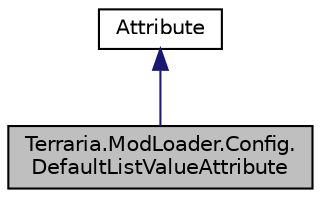 digraph "Terraria.ModLoader.Config.DefaultListValueAttribute"
{
 // LATEX_PDF_SIZE
  edge [fontname="Helvetica",fontsize="10",labelfontname="Helvetica",labelfontsize="10"];
  node [fontname="Helvetica",fontsize="10",shape=record];
  Node1 [label="Terraria.ModLoader.Config.\lDefaultListValueAttribute",height=0.2,width=0.4,color="black", fillcolor="grey75", style="filled", fontcolor="black",tooltip="Defines the default value to be added when using the ModConfig UI to add elements to a Collection (Li..."];
  Node2 -> Node1 [dir="back",color="midnightblue",fontsize="10",style="solid",fontname="Helvetica"];
  Node2 [label="Attribute",height=0.2,width=0.4,color="black", fillcolor="white", style="filled",URL="$class_attribute.html",tooltip=" "];
}

